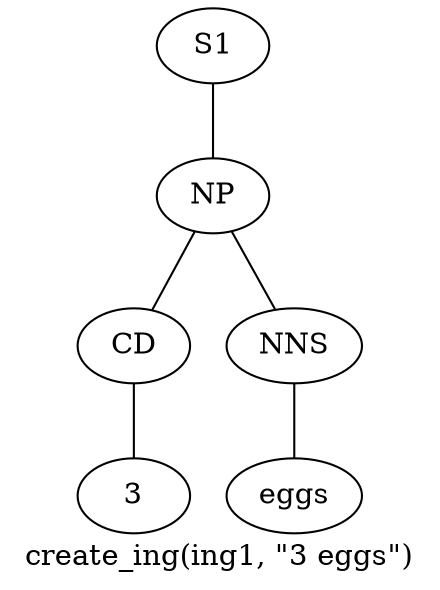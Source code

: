 graph SyntaxGraph {
	label = "create_ing(ing1, \"3 eggs\")";
	Node0 [label="S1"];
	Node1 [label="NP"];
	Node2 [label="CD"];
	Node3 [label="3"];
	Node4 [label="NNS"];
	Node5 [label="eggs"];

	Node0 -- Node1;
	Node1 -- Node2;
	Node1 -- Node4;
	Node2 -- Node3;
	Node4 -- Node5;
}